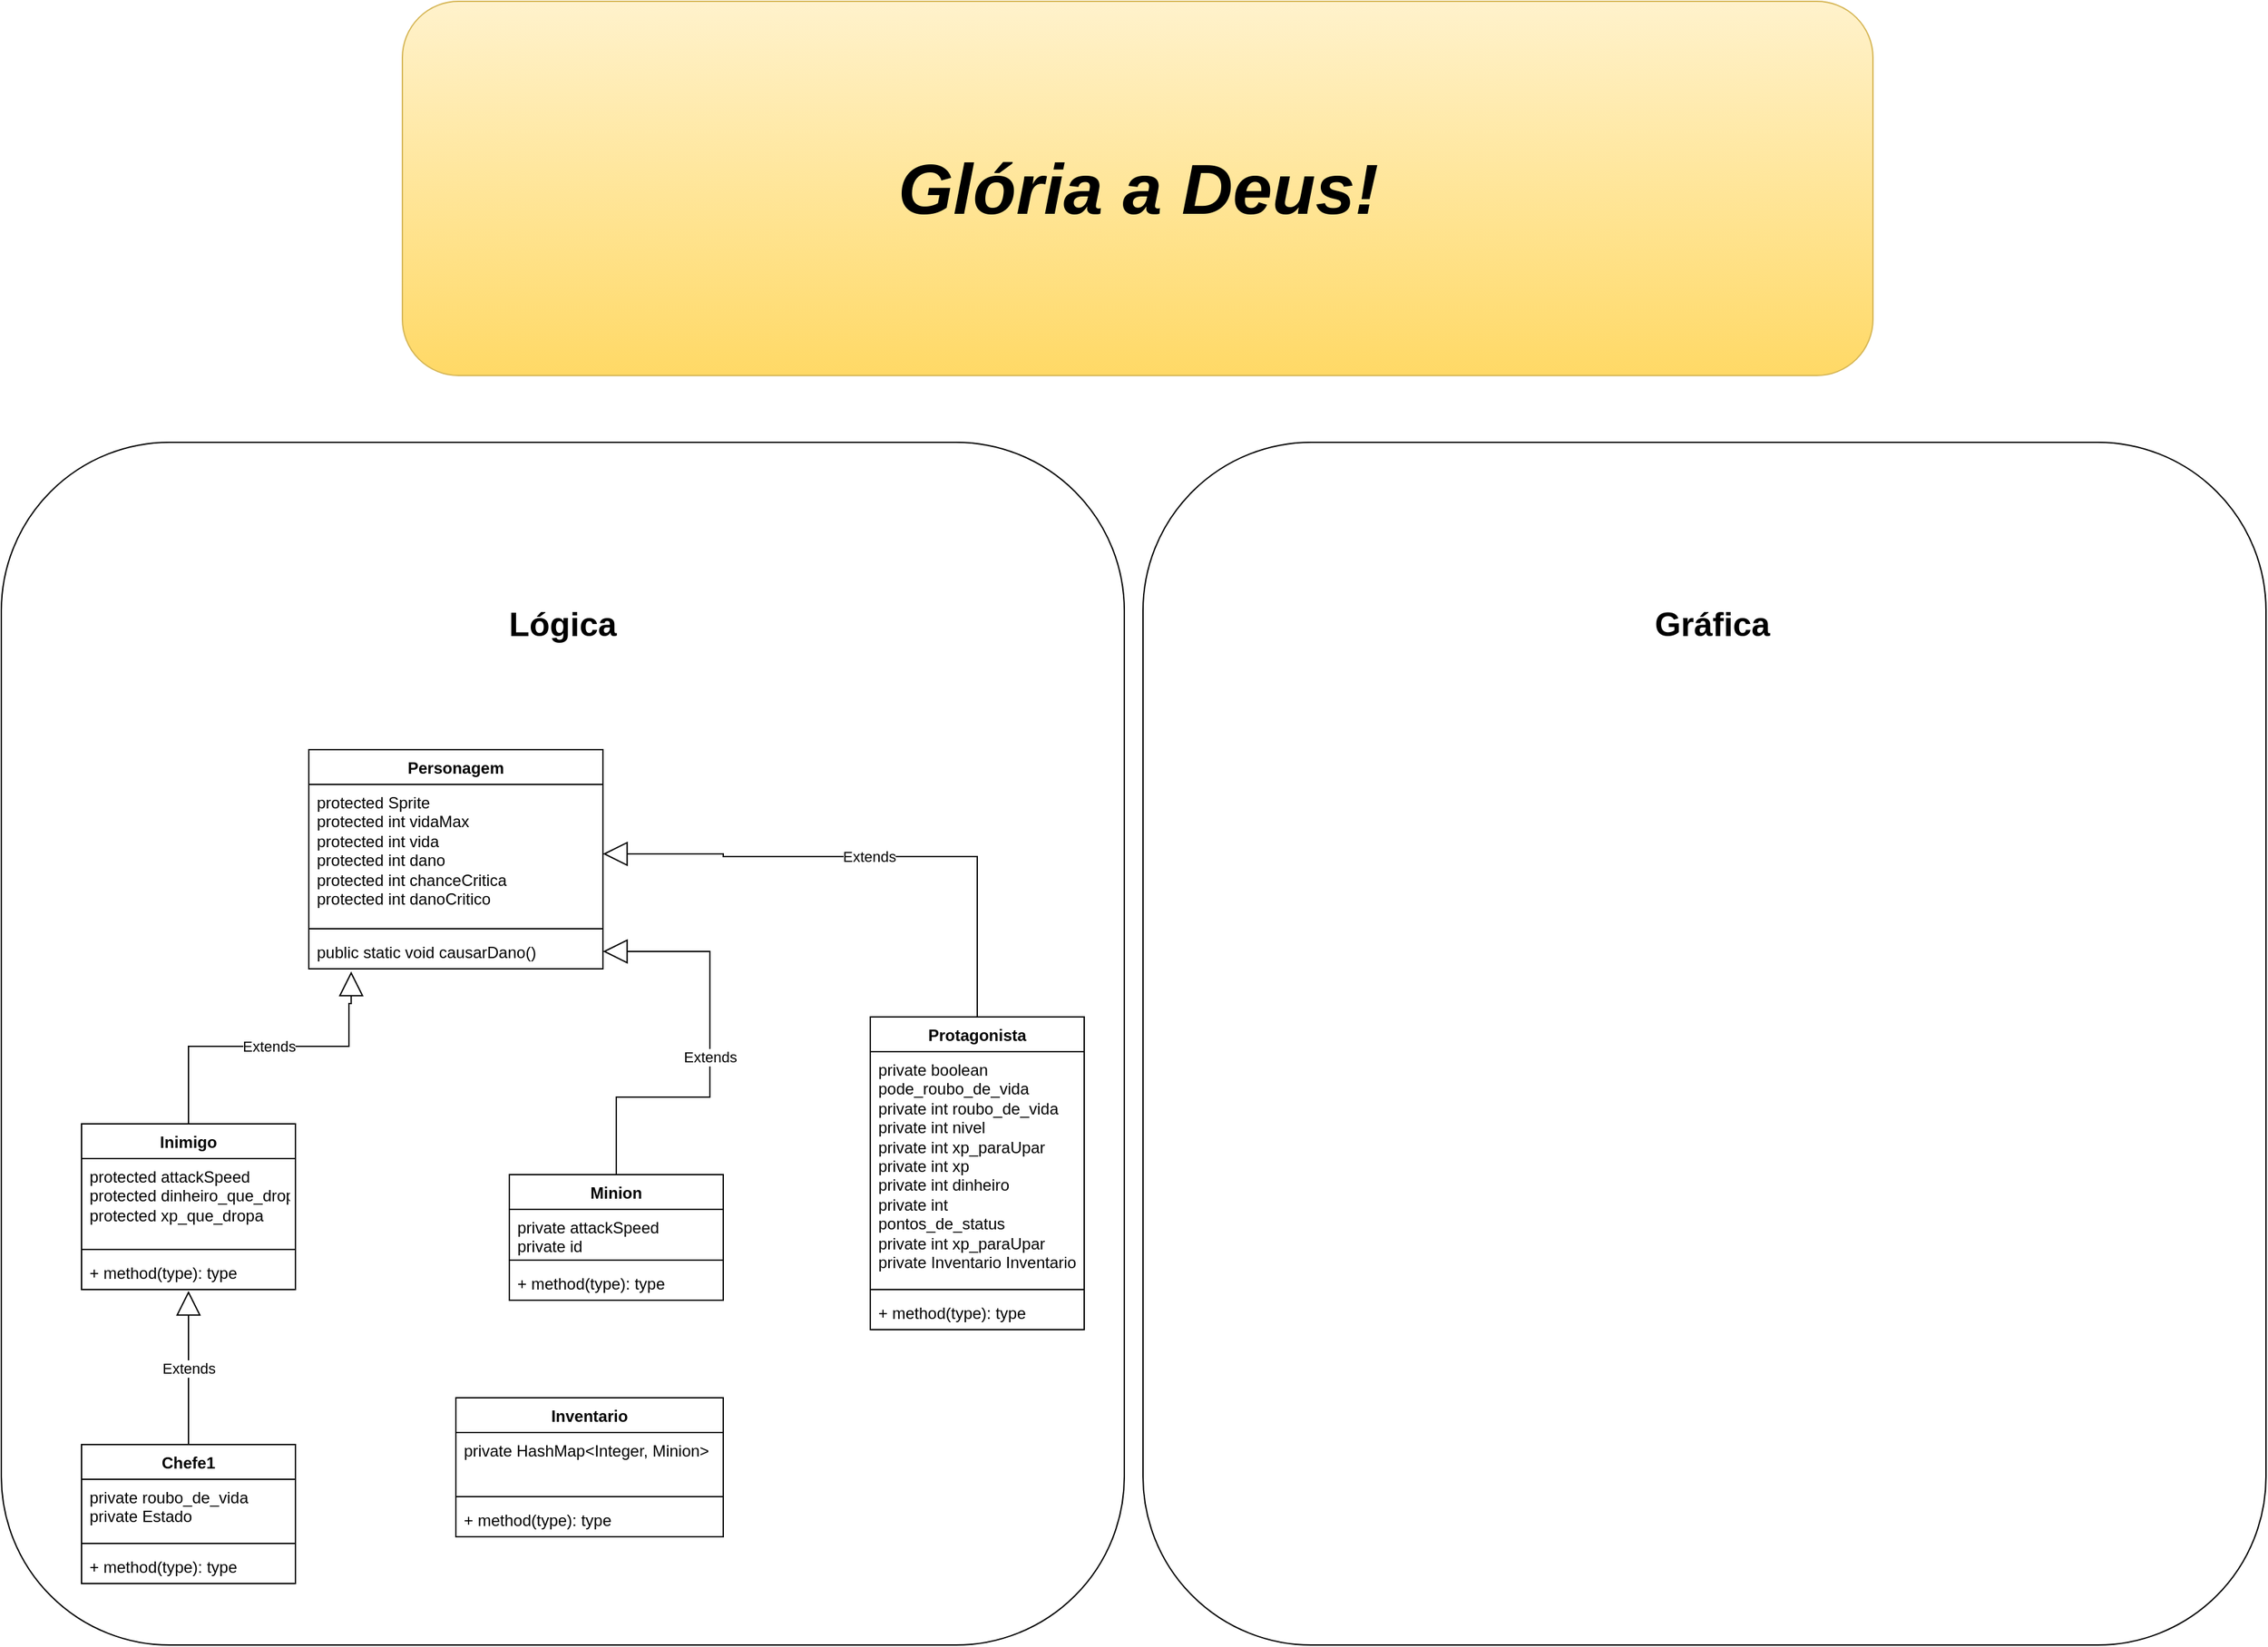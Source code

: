 <mxfile version="28.0.9">
  <diagram name="Página-1" id="LrLcTtRNYLxXVGTFRUeq">
    <mxGraphModel dx="2670" dy="2164" grid="1" gridSize="10" guides="1" tooltips="1" connect="1" arrows="1" fold="1" page="1" pageScale="1" pageWidth="827" pageHeight="1169" math="0" shadow="0">
      <root>
        <mxCell id="0" />
        <mxCell id="1" parent="0" />
        <mxCell id="Z11mPWNo74vgTN4iBazf-5" value="" style="rounded=1;whiteSpace=wrap;html=1;fillColor=#fff2cc;strokeColor=#d6b656;gradientColor=#ffd966;" vertex="1" parent="1">
          <mxGeometry x="260" y="-520" width="1100" height="280" as="geometry" />
        </mxCell>
        <mxCell id="Z11mPWNo74vgTN4iBazf-4" value="" style="rounded=1;whiteSpace=wrap;html=1;" vertex="1" parent="1">
          <mxGeometry x="814" y="-190" width="840" height="900" as="geometry" />
        </mxCell>
        <mxCell id="Z11mPWNo74vgTN4iBazf-3" value="" style="rounded=1;whiteSpace=wrap;html=1;" vertex="1" parent="1">
          <mxGeometry x="-40" y="-190" width="840" height="900" as="geometry" />
        </mxCell>
        <mxCell id="FxPieWOLS__BftdB33JA-1" value="Personagem" style="swimlane;fontStyle=1;align=center;verticalAlign=top;childLayout=stackLayout;horizontal=1;startSize=26;horizontalStack=0;resizeParent=1;resizeParentMax=0;resizeLast=0;collapsible=1;marginBottom=0;whiteSpace=wrap;html=1;" parent="1" vertex="1">
          <mxGeometry x="190" y="40" width="220" height="164" as="geometry" />
        </mxCell>
        <mxCell id="FxPieWOLS__BftdB33JA-2" value="&lt;div&gt;protected Sprite&lt;/div&gt;&lt;div&gt;protected int vidaMax&lt;/div&gt;&lt;div&gt;protected int vida&lt;/div&gt;&lt;div&gt;protected int dano&lt;/div&gt;&lt;div&gt;protected int chanceCritica&lt;/div&gt;&lt;div&gt;protected int danoCritico&lt;/div&gt;&lt;div&gt;&lt;br&gt;&lt;/div&gt;" style="text;strokeColor=none;fillColor=none;align=left;verticalAlign=top;spacingLeft=4;spacingRight=4;overflow=hidden;rotatable=0;points=[[0,0.5],[1,0.5]];portConstraint=eastwest;whiteSpace=wrap;html=1;" parent="FxPieWOLS__BftdB33JA-1" vertex="1">
          <mxGeometry y="26" width="220" height="104" as="geometry" />
        </mxCell>
        <mxCell id="FxPieWOLS__BftdB33JA-3" value="" style="line;strokeWidth=1;fillColor=none;align=left;verticalAlign=middle;spacingTop=-1;spacingLeft=3;spacingRight=3;rotatable=0;labelPosition=right;points=[];portConstraint=eastwest;strokeColor=inherit;" parent="FxPieWOLS__BftdB33JA-1" vertex="1">
          <mxGeometry y="130" width="220" height="8" as="geometry" />
        </mxCell>
        <mxCell id="FxPieWOLS__BftdB33JA-4" value="public static void causarDano()" style="text;strokeColor=none;fillColor=none;align=left;verticalAlign=top;spacingLeft=4;spacingRight=4;overflow=hidden;rotatable=0;points=[[0,0.5],[1,0.5]];portConstraint=eastwest;whiteSpace=wrap;html=1;" parent="FxPieWOLS__BftdB33JA-1" vertex="1">
          <mxGeometry y="138" width="220" height="26" as="geometry" />
        </mxCell>
        <mxCell id="FxPieWOLS__BftdB33JA-5" value="Extends" style="endArrow=block;endSize=16;endFill=0;html=1;rounded=0;entryX=0.144;entryY=1.077;entryDx=0;entryDy=0;entryPerimeter=0;edgeStyle=orthogonalEdgeStyle;" parent="1" target="FxPieWOLS__BftdB33JA-4" edge="1">
          <mxGeometry width="160" relative="1" as="geometry">
            <mxPoint x="100" y="320" as="sourcePoint" />
            <mxPoint x="300" y="330" as="targetPoint" />
            <Array as="points">
              <mxPoint x="100" y="262" />
              <mxPoint x="220" y="262" />
              <mxPoint x="220" y="230" />
              <mxPoint x="222" y="230" />
            </Array>
          </mxGeometry>
        </mxCell>
        <mxCell id="FxPieWOLS__BftdB33JA-6" value="Inimigo" style="swimlane;fontStyle=1;align=center;verticalAlign=top;childLayout=stackLayout;horizontal=1;startSize=26;horizontalStack=0;resizeParent=1;resizeParentMax=0;resizeLast=0;collapsible=1;marginBottom=0;whiteSpace=wrap;html=1;" parent="1" vertex="1">
          <mxGeometry x="20" y="320" width="160" height="124" as="geometry" />
        </mxCell>
        <mxCell id="FxPieWOLS__BftdB33JA-7" value="&lt;div&gt;protected attackSpeed&lt;/div&gt;&lt;div&gt;&lt;span style=&quot;background-color: transparent; color: light-dark(rgb(0, 0, 0), rgb(255, 255, 255));&quot;&gt;protected&lt;/span&gt;&lt;span style=&quot;background-color: transparent; color: light-dark(rgb(0, 0, 0), rgb(255, 255, 255));&quot;&gt;&amp;nbsp;&lt;/span&gt;dinheiro_que_dropa&lt;/div&gt;&lt;div&gt;&lt;span style=&quot;background-color: transparent; color: light-dark(rgb(0, 0, 0), rgb(255, 255, 255));&quot;&gt;protected&lt;/span&gt;&lt;span style=&quot;background-color: transparent; color: light-dark(rgb(0, 0, 0), rgb(255, 255, 255));&quot;&gt;&amp;nbsp;&lt;/span&gt;xp_que_dropa&lt;/div&gt;&lt;div&gt;&lt;br&gt;&lt;/div&gt;" style="text;strokeColor=none;fillColor=none;align=left;verticalAlign=top;spacingLeft=4;spacingRight=4;overflow=hidden;rotatable=0;points=[[0,0.5],[1,0.5]];portConstraint=eastwest;whiteSpace=wrap;html=1;" parent="FxPieWOLS__BftdB33JA-6" vertex="1">
          <mxGeometry y="26" width="160" height="64" as="geometry" />
        </mxCell>
        <mxCell id="FxPieWOLS__BftdB33JA-8" value="" style="line;strokeWidth=1;fillColor=none;align=left;verticalAlign=middle;spacingTop=-1;spacingLeft=3;spacingRight=3;rotatable=0;labelPosition=right;points=[];portConstraint=eastwest;strokeColor=inherit;" parent="FxPieWOLS__BftdB33JA-6" vertex="1">
          <mxGeometry y="90" width="160" height="8" as="geometry" />
        </mxCell>
        <mxCell id="FxPieWOLS__BftdB33JA-9" value="+ method(type): type" style="text;strokeColor=none;fillColor=none;align=left;verticalAlign=top;spacingLeft=4;spacingRight=4;overflow=hidden;rotatable=0;points=[[0,0.5],[1,0.5]];portConstraint=eastwest;whiteSpace=wrap;html=1;" parent="FxPieWOLS__BftdB33JA-6" vertex="1">
          <mxGeometry y="98" width="160" height="26" as="geometry" />
        </mxCell>
        <mxCell id="FxPieWOLS__BftdB33JA-10" value="&lt;font style=&quot;font-size: 53px;&quot;&gt;&lt;i style=&quot;&quot;&gt;Glória a Deus!&lt;/i&gt;&lt;/font&gt;" style="text;align=center;fontStyle=1;verticalAlign=middle;spacingLeft=3;spacingRight=3;strokeColor=none;rotatable=0;points=[[0,0.5],[1,0.5]];portConstraint=eastwest;html=1;" parent="1" vertex="1">
          <mxGeometry x="620" y="-410" width="380" height="60" as="geometry" />
        </mxCell>
        <mxCell id="FxPieWOLS__BftdB33JA-11" value="Chefe1" style="swimlane;fontStyle=1;align=center;verticalAlign=top;childLayout=stackLayout;horizontal=1;startSize=26;horizontalStack=0;resizeParent=1;resizeParentMax=0;resizeLast=0;collapsible=1;marginBottom=0;whiteSpace=wrap;html=1;" parent="1" vertex="1">
          <mxGeometry x="20" y="560" width="160" height="104" as="geometry" />
        </mxCell>
        <mxCell id="FxPieWOLS__BftdB33JA-12" value="&lt;div&gt;private roubo_de_vida&lt;/div&gt;&lt;div&gt;&lt;span style=&quot;background-color: transparent; color: light-dark(rgb(0, 0, 0), rgb(255, 255, 255));&quot;&gt;private&lt;/span&gt;&lt;span style=&quot;background-color: transparent; color: light-dark(rgb(0, 0, 0), rgb(255, 255, 255));&quot;&gt;&amp;nbsp;&lt;/span&gt;Estado&lt;/div&gt;&lt;div&gt;&lt;br&gt;&lt;/div&gt;" style="text;strokeColor=none;fillColor=none;align=left;verticalAlign=top;spacingLeft=4;spacingRight=4;overflow=hidden;rotatable=0;points=[[0,0.5],[1,0.5]];portConstraint=eastwest;whiteSpace=wrap;html=1;" parent="FxPieWOLS__BftdB33JA-11" vertex="1">
          <mxGeometry y="26" width="160" height="44" as="geometry" />
        </mxCell>
        <mxCell id="FxPieWOLS__BftdB33JA-13" value="" style="line;strokeWidth=1;fillColor=none;align=left;verticalAlign=middle;spacingTop=-1;spacingLeft=3;spacingRight=3;rotatable=0;labelPosition=right;points=[];portConstraint=eastwest;strokeColor=inherit;" parent="FxPieWOLS__BftdB33JA-11" vertex="1">
          <mxGeometry y="70" width="160" height="8" as="geometry" />
        </mxCell>
        <mxCell id="FxPieWOLS__BftdB33JA-14" value="+ method(type): type" style="text;strokeColor=none;fillColor=none;align=left;verticalAlign=top;spacingLeft=4;spacingRight=4;overflow=hidden;rotatable=0;points=[[0,0.5],[1,0.5]];portConstraint=eastwest;whiteSpace=wrap;html=1;" parent="FxPieWOLS__BftdB33JA-11" vertex="1">
          <mxGeometry y="78" width="160" height="26" as="geometry" />
        </mxCell>
        <mxCell id="FxPieWOLS__BftdB33JA-15" value="Extends" style="endArrow=block;endSize=16;endFill=0;html=1;rounded=0;exitX=0.5;exitY=0;exitDx=0;exitDy=0;entryX=0.5;entryY=1.038;entryDx=0;entryDy=0;entryPerimeter=0;edgeStyle=orthogonalEdgeStyle;" parent="1" source="FxPieWOLS__BftdB33JA-11" target="FxPieWOLS__BftdB33JA-9" edge="1">
          <mxGeometry width="160" relative="1" as="geometry">
            <mxPoint x="260" y="460" as="sourcePoint" />
            <mxPoint x="420" y="460" as="targetPoint" />
          </mxGeometry>
        </mxCell>
        <mxCell id="FxPieWOLS__BftdB33JA-16" value="Protagonista" style="swimlane;fontStyle=1;align=center;verticalAlign=top;childLayout=stackLayout;horizontal=1;startSize=26;horizontalStack=0;resizeParent=1;resizeParentMax=0;resizeLast=0;collapsible=1;marginBottom=0;whiteSpace=wrap;html=1;" parent="1" vertex="1">
          <mxGeometry x="610" y="240" width="160" height="234" as="geometry" />
        </mxCell>
        <mxCell id="FxPieWOLS__BftdB33JA-17" value="&lt;div&gt;private boolean pode_roubo_de_vida&lt;/div&gt;&lt;div&gt;private int roubo_de_vida&lt;/div&gt;&lt;div&gt;private int nivel&lt;/div&gt;&lt;div&gt;private int xp_paraUpar&lt;/div&gt;&lt;div&gt;private int xp&lt;/div&gt;&lt;div&gt;private int dinheiro&lt;/div&gt;&lt;div&gt;private int pontos_de_status&lt;/div&gt;&lt;div&gt;private int xp_paraUpar&lt;/div&gt;&lt;div&gt;private Inventario Inventario&lt;/div&gt;&lt;div&gt;&lt;br&gt;&lt;/div&gt;" style="text;strokeColor=none;fillColor=none;align=left;verticalAlign=top;spacingLeft=4;spacingRight=4;overflow=hidden;rotatable=0;points=[[0,0.5],[1,0.5]];portConstraint=eastwest;whiteSpace=wrap;html=1;" parent="FxPieWOLS__BftdB33JA-16" vertex="1">
          <mxGeometry y="26" width="160" height="174" as="geometry" />
        </mxCell>
        <mxCell id="FxPieWOLS__BftdB33JA-18" value="" style="line;strokeWidth=1;fillColor=none;align=left;verticalAlign=middle;spacingTop=-1;spacingLeft=3;spacingRight=3;rotatable=0;labelPosition=right;points=[];portConstraint=eastwest;strokeColor=inherit;" parent="FxPieWOLS__BftdB33JA-16" vertex="1">
          <mxGeometry y="200" width="160" height="8" as="geometry" />
        </mxCell>
        <mxCell id="FxPieWOLS__BftdB33JA-19" value="+ method(type): type" style="text;strokeColor=none;fillColor=none;align=left;verticalAlign=top;spacingLeft=4;spacingRight=4;overflow=hidden;rotatable=0;points=[[0,0.5],[1,0.5]];portConstraint=eastwest;whiteSpace=wrap;html=1;" parent="FxPieWOLS__BftdB33JA-16" vertex="1">
          <mxGeometry y="208" width="160" height="26" as="geometry" />
        </mxCell>
        <mxCell id="FxPieWOLS__BftdB33JA-20" value="Extends" style="endArrow=block;endSize=16;endFill=0;html=1;rounded=0;exitX=0.5;exitY=0;exitDx=0;exitDy=0;edgeStyle=orthogonalEdgeStyle;entryX=1;entryY=0.5;entryDx=0;entryDy=0;" parent="1" source="FxPieWOLS__BftdB33JA-16" target="FxPieWOLS__BftdB33JA-2" edge="1">
          <mxGeometry width="160" relative="1" as="geometry">
            <mxPoint x="490" y="190" as="sourcePoint" />
            <mxPoint x="280" y="300" as="targetPoint" />
            <Array as="points">
              <mxPoint x="690" y="120" />
              <mxPoint x="500" y="120" />
              <mxPoint x="500" y="118" />
            </Array>
          </mxGeometry>
        </mxCell>
        <mxCell id="FxPieWOLS__BftdB33JA-21" value="Inventario" style="swimlane;fontStyle=1;align=center;verticalAlign=top;childLayout=stackLayout;horizontal=1;startSize=26;horizontalStack=0;resizeParent=1;resizeParentMax=0;resizeLast=0;collapsible=1;marginBottom=0;whiteSpace=wrap;html=1;" parent="1" vertex="1">
          <mxGeometry x="300" y="525" width="200" height="104" as="geometry" />
        </mxCell>
        <mxCell id="FxPieWOLS__BftdB33JA-22" value="private HashMap&amp;lt;Integer, Minion&amp;gt;" style="text;strokeColor=none;fillColor=none;align=left;verticalAlign=top;spacingLeft=4;spacingRight=4;overflow=hidden;rotatable=0;points=[[0,0.5],[1,0.5]];portConstraint=eastwest;whiteSpace=wrap;html=1;" parent="FxPieWOLS__BftdB33JA-21" vertex="1">
          <mxGeometry y="26" width="200" height="44" as="geometry" />
        </mxCell>
        <mxCell id="FxPieWOLS__BftdB33JA-23" value="" style="line;strokeWidth=1;fillColor=none;align=left;verticalAlign=middle;spacingTop=-1;spacingLeft=3;spacingRight=3;rotatable=0;labelPosition=right;points=[];portConstraint=eastwest;strokeColor=inherit;" parent="FxPieWOLS__BftdB33JA-21" vertex="1">
          <mxGeometry y="70" width="200" height="8" as="geometry" />
        </mxCell>
        <mxCell id="FxPieWOLS__BftdB33JA-24" value="+ method(type): type" style="text;strokeColor=none;fillColor=none;align=left;verticalAlign=top;spacingLeft=4;spacingRight=4;overflow=hidden;rotatable=0;points=[[0,0.5],[1,0.5]];portConstraint=eastwest;whiteSpace=wrap;html=1;" parent="FxPieWOLS__BftdB33JA-21" vertex="1">
          <mxGeometry y="78" width="200" height="26" as="geometry" />
        </mxCell>
        <mxCell id="FxPieWOLS__BftdB33JA-25" value="Minion" style="swimlane;fontStyle=1;align=center;verticalAlign=top;childLayout=stackLayout;horizontal=1;startSize=26;horizontalStack=0;resizeParent=1;resizeParentMax=0;resizeLast=0;collapsible=1;marginBottom=0;whiteSpace=wrap;html=1;" parent="1" vertex="1">
          <mxGeometry x="340" y="358" width="160" height="94" as="geometry" />
        </mxCell>
        <mxCell id="FxPieWOLS__BftdB33JA-26" value="private attackSpeed&lt;div&gt;private id&lt;/div&gt;" style="text;strokeColor=none;fillColor=none;align=left;verticalAlign=top;spacingLeft=4;spacingRight=4;overflow=hidden;rotatable=0;points=[[0,0.5],[1,0.5]];portConstraint=eastwest;whiteSpace=wrap;html=1;" parent="FxPieWOLS__BftdB33JA-25" vertex="1">
          <mxGeometry y="26" width="160" height="34" as="geometry" />
        </mxCell>
        <mxCell id="FxPieWOLS__BftdB33JA-27" value="" style="line;strokeWidth=1;fillColor=none;align=left;verticalAlign=middle;spacingTop=-1;spacingLeft=3;spacingRight=3;rotatable=0;labelPosition=right;points=[];portConstraint=eastwest;strokeColor=inherit;" parent="FxPieWOLS__BftdB33JA-25" vertex="1">
          <mxGeometry y="60" width="160" height="8" as="geometry" />
        </mxCell>
        <mxCell id="FxPieWOLS__BftdB33JA-28" value="+ method(type): type" style="text;strokeColor=none;fillColor=none;align=left;verticalAlign=top;spacingLeft=4;spacingRight=4;overflow=hidden;rotatable=0;points=[[0,0.5],[1,0.5]];portConstraint=eastwest;whiteSpace=wrap;html=1;" parent="FxPieWOLS__BftdB33JA-25" vertex="1">
          <mxGeometry y="68" width="160" height="26" as="geometry" />
        </mxCell>
        <mxCell id="FxPieWOLS__BftdB33JA-29" value="Extends" style="endArrow=block;endSize=16;endFill=0;html=1;rounded=0;exitX=0.5;exitY=0;exitDx=0;exitDy=0;entryX=1;entryY=0.5;entryDx=0;entryDy=0;edgeStyle=orthogonalEdgeStyle;" parent="1" source="FxPieWOLS__BftdB33JA-25" target="FxPieWOLS__BftdB33JA-4" edge="1">
          <mxGeometry width="160" relative="1" as="geometry">
            <mxPoint x="500" y="240" as="sourcePoint" />
            <mxPoint x="660" y="240" as="targetPoint" />
            <Array as="points">
              <mxPoint x="420" y="300" />
              <mxPoint x="490" y="300" />
              <mxPoint x="490" y="191" />
            </Array>
          </mxGeometry>
        </mxCell>
        <mxCell id="Z11mPWNo74vgTN4iBazf-1" value="&lt;font style=&quot;font-size: 25px;&quot;&gt;&lt;b style=&quot;&quot;&gt;Lógica&lt;/b&gt;&lt;/font&gt;" style="text;html=1;align=center;verticalAlign=middle;whiteSpace=wrap;rounded=0;" vertex="1" parent="1">
          <mxGeometry x="350" y="-70" width="60" height="30" as="geometry" />
        </mxCell>
        <mxCell id="Z11mPWNo74vgTN4iBazf-2" value="&lt;font style=&quot;font-size: 25px;&quot;&gt;&lt;b style=&quot;&quot;&gt;Gráfica&lt;/b&gt;&lt;/font&gt;" style="text;html=1;align=center;verticalAlign=middle;whiteSpace=wrap;rounded=0;" vertex="1" parent="1">
          <mxGeometry x="1210" y="-70" width="60" height="30" as="geometry" />
        </mxCell>
      </root>
    </mxGraphModel>
  </diagram>
</mxfile>
